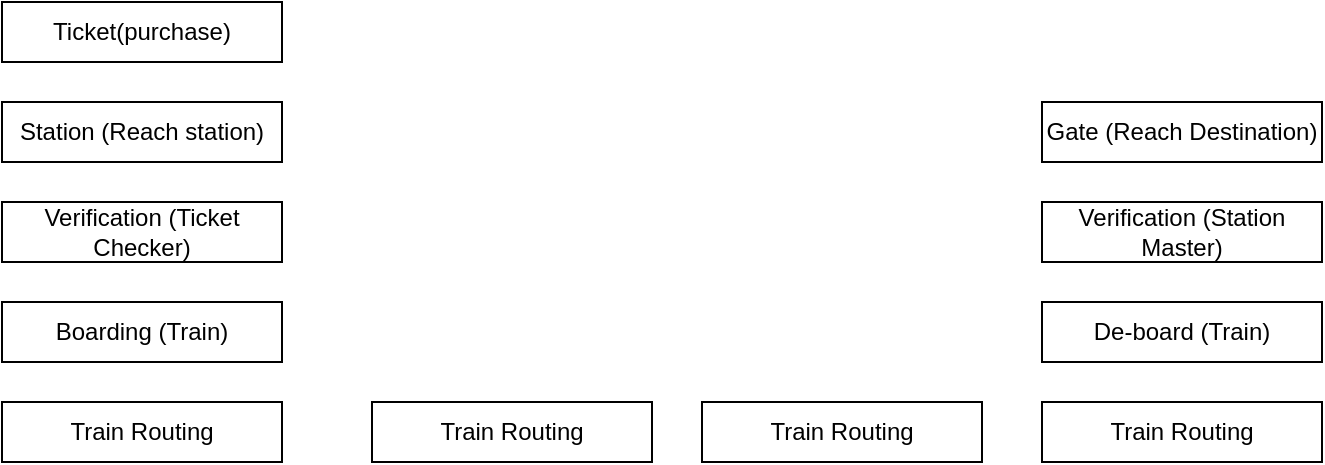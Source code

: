 <mxfile version="14.7.3" type="github">
  <diagram id="6El9KSIhYh-yziXGKnm0" name="Page-1">
    <mxGraphModel dx="1710" dy="744" grid="1" gridSize="10" guides="1" tooltips="1" connect="1" arrows="1" fold="1" page="1" pageScale="1" pageWidth="850" pageHeight="1100" math="0" shadow="0">
      <root>
        <mxCell id="0" />
        <mxCell id="1" parent="0" />
        <mxCell id="vFWnm-aeCoAQg2eW2f-9-1" value="Station (Reach station)" style="rounded=0;whiteSpace=wrap;html=1;" vertex="1" parent="1">
          <mxGeometry x="170" y="240" width="140" height="30" as="geometry" />
        </mxCell>
        <mxCell id="vFWnm-aeCoAQg2eW2f-9-2" value="Ticket(purchase)" style="rounded=0;whiteSpace=wrap;html=1;" vertex="1" parent="1">
          <mxGeometry x="170" y="190" width="140" height="30" as="geometry" />
        </mxCell>
        <mxCell id="vFWnm-aeCoAQg2eW2f-9-3" value="Verification (Station Master)" style="rounded=0;whiteSpace=wrap;html=1;" vertex="1" parent="1">
          <mxGeometry x="690" y="290" width="140" height="30" as="geometry" />
        </mxCell>
        <mxCell id="vFWnm-aeCoAQg2eW2f-9-4" value="Boarding (Train)" style="rounded=0;whiteSpace=wrap;html=1;" vertex="1" parent="1">
          <mxGeometry x="170" y="340" width="140" height="30" as="geometry" />
        </mxCell>
        <mxCell id="vFWnm-aeCoAQg2eW2f-9-5" value="Train Routing" style="rounded=0;whiteSpace=wrap;html=1;" vertex="1" parent="1">
          <mxGeometry x="170" y="390" width="140" height="30" as="geometry" />
        </mxCell>
        <mxCell id="vFWnm-aeCoAQg2eW2f-9-6" value="Train Routing" style="rounded=0;whiteSpace=wrap;html=1;" vertex="1" parent="1">
          <mxGeometry x="355" y="390" width="140" height="30" as="geometry" />
        </mxCell>
        <mxCell id="vFWnm-aeCoAQg2eW2f-9-7" value="Train Routing" style="rounded=0;whiteSpace=wrap;html=1;" vertex="1" parent="1">
          <mxGeometry x="520" y="390" width="140" height="30" as="geometry" />
        </mxCell>
        <mxCell id="vFWnm-aeCoAQg2eW2f-9-8" value="Train Routing" style="rounded=0;whiteSpace=wrap;html=1;" vertex="1" parent="1">
          <mxGeometry x="690" y="390" width="140" height="30" as="geometry" />
        </mxCell>
        <mxCell id="vFWnm-aeCoAQg2eW2f-9-9" value="De-board (Train)" style="rounded=0;whiteSpace=wrap;html=1;" vertex="1" parent="1">
          <mxGeometry x="690" y="340" width="140" height="30" as="geometry" />
        </mxCell>
        <mxCell id="vFWnm-aeCoAQg2eW2f-9-10" value="Verification (Ticket Checker)" style="rounded=0;whiteSpace=wrap;html=1;" vertex="1" parent="1">
          <mxGeometry x="170" y="290" width="140" height="30" as="geometry" />
        </mxCell>
        <mxCell id="vFWnm-aeCoAQg2eW2f-9-11" value="Gate (Reach Destination)" style="rounded=0;whiteSpace=wrap;html=1;" vertex="1" parent="1">
          <mxGeometry x="690" y="240" width="140" height="30" as="geometry" />
        </mxCell>
      </root>
    </mxGraphModel>
  </diagram>
</mxfile>

